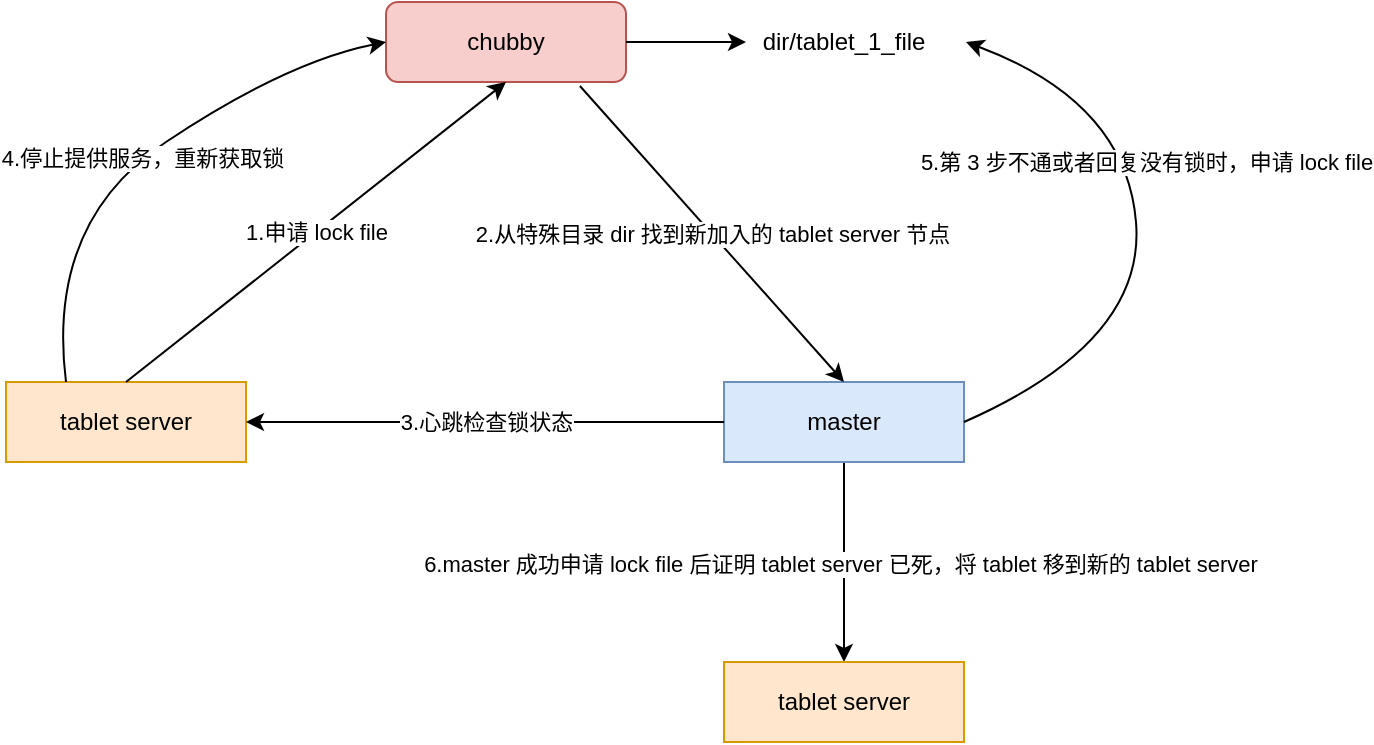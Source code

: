 <mxfile version="13.0.3" type="device"><diagram id="eNmkiokGktz_HZxKKNc2" name="Page-1"><mxGraphModel dx="946" dy="624" grid="1" gridSize="10" guides="1" tooltips="1" connect="1" arrows="1" fold="1" page="1" pageScale="1" pageWidth="827" pageHeight="1169" math="0" shadow="0"><root><mxCell id="0"/><mxCell id="1" parent="0"/><mxCell id="y3Qz4SawkoQvRfrI6rNW-1" value="chubby" style="rounded=1;whiteSpace=wrap;html=1;fillColor=#f8cecc;strokeColor=#b85450;" vertex="1" parent="1"><mxGeometry x="220" y="120" width="120" height="40" as="geometry"/></mxCell><mxCell id="y3Qz4SawkoQvRfrI6rNW-2" value="dir/tablet_1_file" style="text;html=1;strokeColor=none;fillColor=none;align=center;verticalAlign=middle;whiteSpace=wrap;rounded=0;" vertex="1" parent="1"><mxGeometry x="414" y="130" width="70" height="20" as="geometry"/></mxCell><mxCell id="y3Qz4SawkoQvRfrI6rNW-3" value="" style="endArrow=classic;html=1;exitX=1;exitY=0.5;exitDx=0;exitDy=0;" edge="1" parent="1" source="y3Qz4SawkoQvRfrI6rNW-1"><mxGeometry width="50" height="50" relative="1" as="geometry"><mxPoint x="390" y="350" as="sourcePoint"/><mxPoint x="400" y="140" as="targetPoint"/></mxGeometry></mxCell><mxCell id="y3Qz4SawkoQvRfrI6rNW-4" value="tablet server" style="rounded=0;whiteSpace=wrap;html=1;fillColor=#ffe6cc;strokeColor=#d79b00;" vertex="1" parent="1"><mxGeometry x="30" y="310" width="120" height="40" as="geometry"/></mxCell><mxCell id="y3Qz4SawkoQvRfrI6rNW-16" style="edgeStyle=orthogonalEdgeStyle;rounded=0;orthogonalLoop=1;jettySize=auto;html=1;entryX=0.5;entryY=0;entryDx=0;entryDy=0;" edge="1" parent="1" source="y3Qz4SawkoQvRfrI6rNW-5" target="y3Qz4SawkoQvRfrI6rNW-14"><mxGeometry relative="1" as="geometry"/></mxCell><mxCell id="y3Qz4SawkoQvRfrI6rNW-17" value="6.master 成功申请 lock file 后证明 tablet server 已死，将 tablet 移到新的 tablet server" style="edgeLabel;html=1;align=center;verticalAlign=middle;resizable=0;points=[];" vertex="1" connectable="0" parent="y3Qz4SawkoQvRfrI6rNW-16"><mxGeometry x="0.007" y="-2" relative="1" as="geometry"><mxPoint as="offset"/></mxGeometry></mxCell><mxCell id="y3Qz4SawkoQvRfrI6rNW-5" value="master" style="rounded=0;whiteSpace=wrap;html=1;fillColor=#dae8fc;strokeColor=#6c8ebf;" vertex="1" parent="1"><mxGeometry x="389" y="310" width="120" height="40" as="geometry"/></mxCell><mxCell id="y3Qz4SawkoQvRfrI6rNW-6" value="1.申请 lock file" style="endArrow=classic;html=1;exitX=0.5;exitY=0;exitDx=0;exitDy=0;entryX=0.5;entryY=1;entryDx=0;entryDy=0;" edge="1" parent="1" source="y3Qz4SawkoQvRfrI6rNW-4" target="y3Qz4SawkoQvRfrI6rNW-1"><mxGeometry width="50" height="50" relative="1" as="geometry"><mxPoint x="390" y="350" as="sourcePoint"/><mxPoint x="440" y="300" as="targetPoint"/></mxGeometry></mxCell><mxCell id="y3Qz4SawkoQvRfrI6rNW-7" value="2.从特殊目录 dir 找到新加入的 tablet server 节点" style="endArrow=classic;html=1;exitX=0.808;exitY=1.05;exitDx=0;exitDy=0;exitPerimeter=0;entryX=0.5;entryY=0;entryDx=0;entryDy=0;" edge="1" parent="1" source="y3Qz4SawkoQvRfrI6rNW-1" target="y3Qz4SawkoQvRfrI6rNW-5"><mxGeometry width="50" height="50" relative="1" as="geometry"><mxPoint x="390" y="350" as="sourcePoint"/><mxPoint x="440" y="300" as="targetPoint"/></mxGeometry></mxCell><mxCell id="y3Qz4SawkoQvRfrI6rNW-8" value="3.心跳检查锁状态" style="endArrow=classic;html=1;entryX=1;entryY=0.5;entryDx=0;entryDy=0;exitX=0;exitY=0.5;exitDx=0;exitDy=0;" edge="1" parent="1" source="y3Qz4SawkoQvRfrI6rNW-5" target="y3Qz4SawkoQvRfrI6rNW-4"><mxGeometry width="50" height="50" relative="1" as="geometry"><mxPoint x="390" y="350" as="sourcePoint"/><mxPoint x="440" y="300" as="targetPoint"/></mxGeometry></mxCell><mxCell id="y3Qz4SawkoQvRfrI6rNW-10" value="5.第 3 步不通或者回复没有锁时，申请 lock file" style="curved=1;endArrow=classic;html=1;exitX=1;exitY=0.5;exitDx=0;exitDy=0;" edge="1" parent="1" source="y3Qz4SawkoQvRfrI6rNW-5"><mxGeometry x="0.239" y="-7" width="50" height="50" relative="1" as="geometry"><mxPoint x="390" y="350" as="sourcePoint"/><mxPoint x="510" y="140" as="targetPoint"/><Array as="points"><mxPoint x="600" y="290"/><mxPoint x="590" y="170"/></Array><mxPoint as="offset"/></mxGeometry></mxCell><mxCell id="y3Qz4SawkoQvRfrI6rNW-14" value="tablet server" style="rounded=0;whiteSpace=wrap;html=1;fillColor=#ffe6cc;strokeColor=#d79b00;" vertex="1" parent="1"><mxGeometry x="389" y="450" width="120" height="40" as="geometry"/></mxCell><mxCell id="y3Qz4SawkoQvRfrI6rNW-18" value="4.停止提供服务，重新获取锁" style="curved=1;endArrow=classic;html=1;entryX=0;entryY=0.5;entryDx=0;entryDy=0;exitX=0.25;exitY=0;exitDx=0;exitDy=0;" edge="1" parent="1" source="y3Qz4SawkoQvRfrI6rNW-4" target="y3Qz4SawkoQvRfrI6rNW-1"><mxGeometry width="50" height="50" relative="1" as="geometry"><mxPoint x="390" y="350" as="sourcePoint"/><mxPoint x="440" y="300" as="targetPoint"/><Array as="points"><mxPoint x="50" y="230"/><mxPoint x="170" y="150"/></Array></mxGeometry></mxCell></root></mxGraphModel></diagram></mxfile>